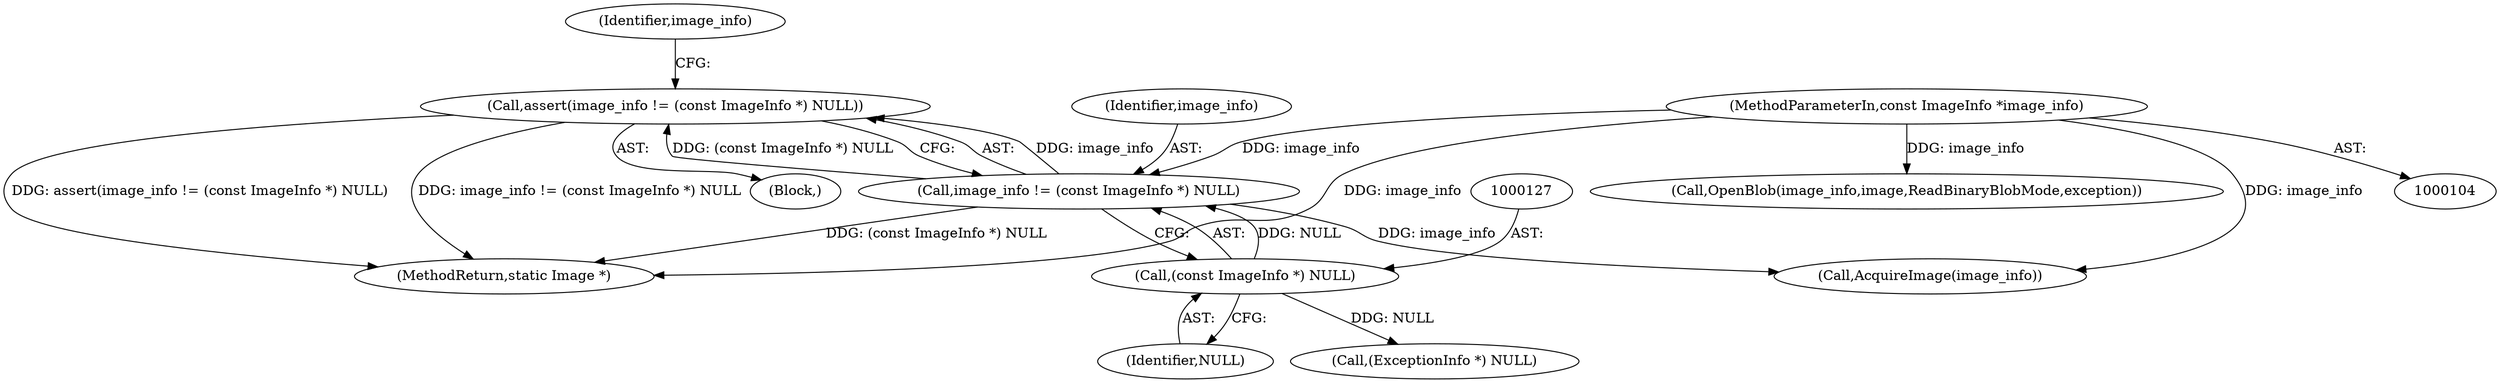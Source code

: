digraph "0_ImageMagick_f6e9d0d9955e85bdd7540b251cd50d598dacc5e6_32@API" {
"1000123" [label="(Call,assert(image_info != (const ImageInfo *) NULL))"];
"1000124" [label="(Call,image_info != (const ImageInfo *) NULL)"];
"1000105" [label="(MethodParameterIn,const ImageInfo *image_info)"];
"1000126" [label="(Call,(const ImageInfo *) NULL)"];
"1000107" [label="(Block,)"];
"1000665" [label="(MethodReturn,static Image *)"];
"1000128" [label="(Identifier,NULL)"];
"1000164" [label="(Call,AcquireImage(image_info))"];
"1000125" [label="(Identifier,image_info)"];
"1000124" [label="(Call,image_info != (const ImageInfo *) NULL)"];
"1000126" [label="(Call,(const ImageInfo *) NULL)"];
"1000132" [label="(Identifier,image_info)"];
"1000183" [label="(Call,OpenBlob(image_info,image,ReadBinaryBlobMode,exception))"];
"1000153" [label="(Call,(ExceptionInfo *) NULL)"];
"1000105" [label="(MethodParameterIn,const ImageInfo *image_info)"];
"1000123" [label="(Call,assert(image_info != (const ImageInfo *) NULL))"];
"1000123" -> "1000107"  [label="AST: "];
"1000123" -> "1000124"  [label="CFG: "];
"1000124" -> "1000123"  [label="AST: "];
"1000132" -> "1000123"  [label="CFG: "];
"1000123" -> "1000665"  [label="DDG: assert(image_info != (const ImageInfo *) NULL)"];
"1000123" -> "1000665"  [label="DDG: image_info != (const ImageInfo *) NULL"];
"1000124" -> "1000123"  [label="DDG: image_info"];
"1000124" -> "1000123"  [label="DDG: (const ImageInfo *) NULL"];
"1000124" -> "1000126"  [label="CFG: "];
"1000125" -> "1000124"  [label="AST: "];
"1000126" -> "1000124"  [label="AST: "];
"1000124" -> "1000665"  [label="DDG: (const ImageInfo *) NULL"];
"1000105" -> "1000124"  [label="DDG: image_info"];
"1000126" -> "1000124"  [label="DDG: NULL"];
"1000124" -> "1000164"  [label="DDG: image_info"];
"1000105" -> "1000104"  [label="AST: "];
"1000105" -> "1000665"  [label="DDG: image_info"];
"1000105" -> "1000164"  [label="DDG: image_info"];
"1000105" -> "1000183"  [label="DDG: image_info"];
"1000126" -> "1000128"  [label="CFG: "];
"1000127" -> "1000126"  [label="AST: "];
"1000128" -> "1000126"  [label="AST: "];
"1000126" -> "1000153"  [label="DDG: NULL"];
}
